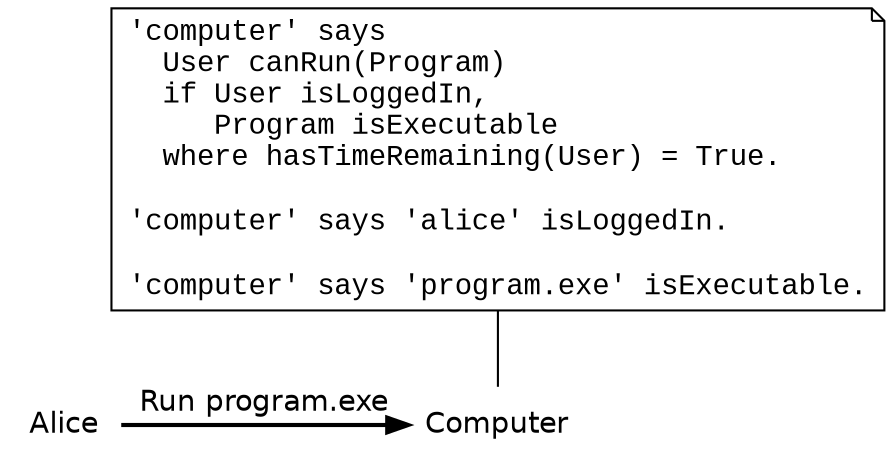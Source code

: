 digraph {
	spline=true;
	overlap=false;
	concentrate=false;
	rankdir=TB;

	graph [fontname="helvetica"];

	node [fontname="helvetica" shape=plaintext];
	alice [label="Alice"];
	computer [label="Computer"];
	{ rank=same alice computer }

	node [fontname="courier new" shape=note];
	c1 [label="'computer' says\l  User canRun(Program)\l  if User isLoggedIn,\l     Program isExecutable\l  where hasTimeRemaining(User) = True.\l\l'computer' says 'alice' isLoggedIn.\l\l'computer' says 'program.exe' isExecutable."]

	edge [fontname="helvetica" style=bold];
	alice -> computer [label="Run program.exe"];

	edge [arrowhead=none arrowtail=none style=solid];
	c1 -> computer;
}
